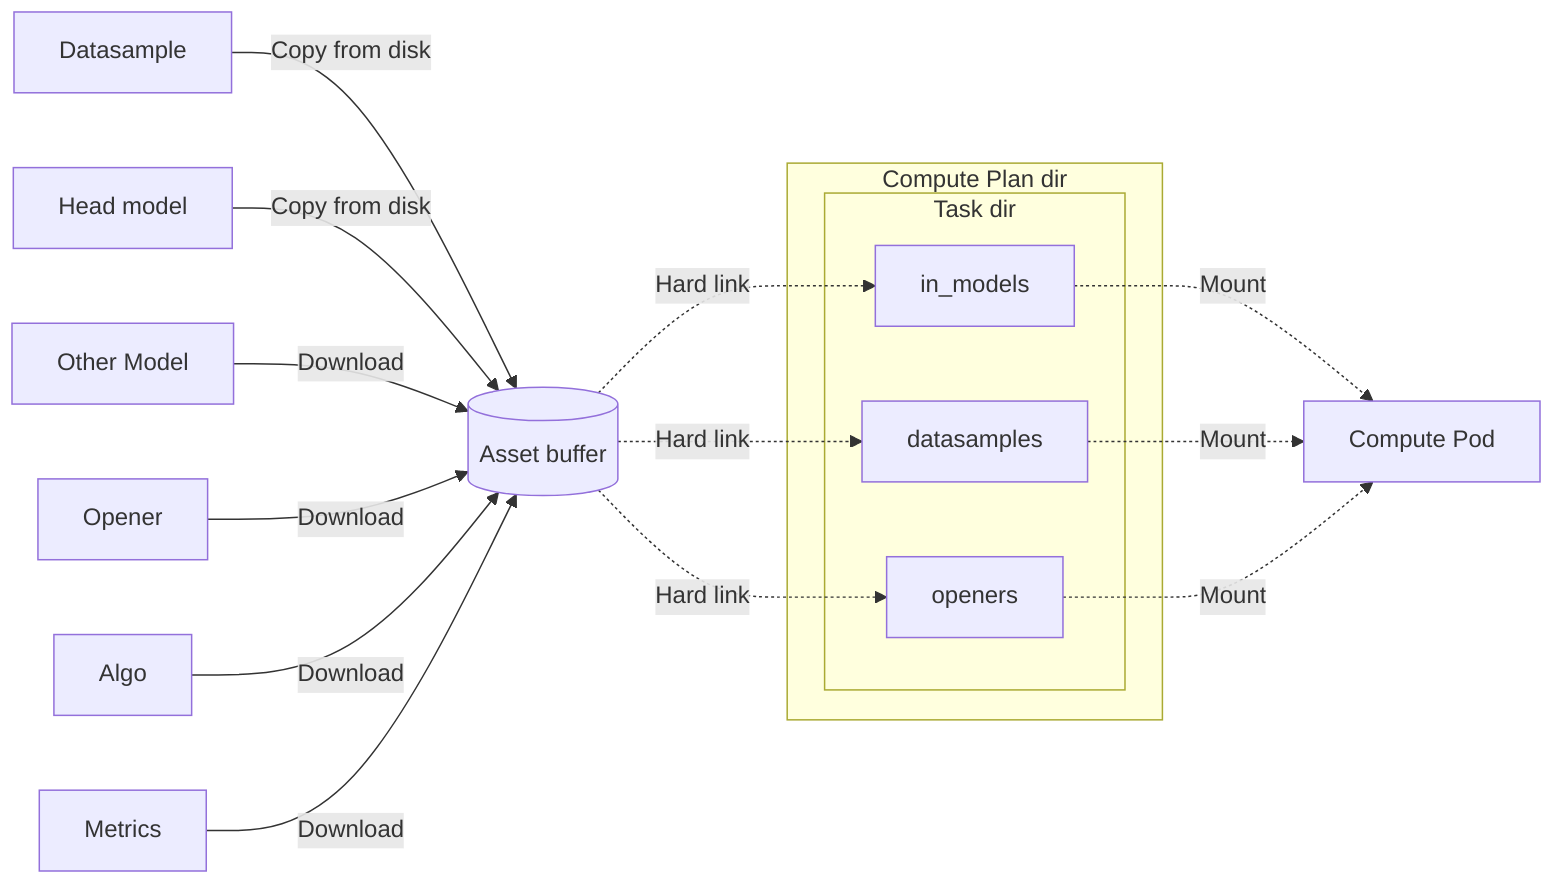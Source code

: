 graph LR
    A1[Datasample] -->|Copy from disk| B[(Asset buffer)]
    A3[Head model] -->|Copy from disk| B
    A2[Other Model] -->|Download| B
    A4[Opener] -->|Download| B
    A5[Algo] -->|Download| B
    A6[Metrics] -->|Download| B

    subgraph Compute Plan dir
    subgraph Task dir
    C1[in_models]
    C2[datasamples]
    C3[openers]
    end
    end

    B-. Hard link .-> C1
    B-. Hard link .-> C2
    B-. Hard link .-> C3


    D[Compute Pod]

    C1-. Mount .-> D
    C2-. Mount .-> D
    C3-. Mount .-> D